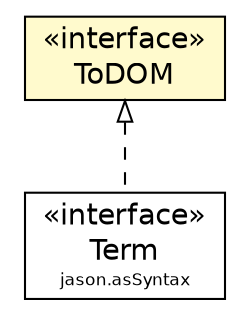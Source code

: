 #!/usr/local/bin/dot
#
# Class diagram 
# Generated by UMLGraph version 5.1 (http://www.umlgraph.org/)
#

digraph G {
	edge [fontname="Helvetica",fontsize=10,labelfontname="Helvetica",labelfontsize=10];
	node [fontname="Helvetica",fontsize=10,shape=plaintext];
	nodesep=0.25;
	ranksep=0.5;
	// jason.asSyntax.Term
	c68160 [label=<<table title="jason.asSyntax.Term" border="0" cellborder="1" cellspacing="0" cellpadding="2" port="p" href="../asSyntax/Term.html">
		<tr><td><table border="0" cellspacing="0" cellpadding="1">
<tr><td align="center" balign="center"> &#171;interface&#187; </td></tr>
<tr><td align="center" balign="center"> Term </td></tr>
<tr><td align="center" balign="center"><font point-size="8.0"> jason.asSyntax </font></td></tr>
		</table></td></tr>
		</table>>, fontname="Helvetica", fontcolor="black", fontsize=14.0];
	// jason.util.ToDOM
	c68375 [label=<<table title="jason.util.ToDOM" border="0" cellborder="1" cellspacing="0" cellpadding="2" port="p" bgcolor="lemonChiffon" href="./ToDOM.html">
		<tr><td><table border="0" cellspacing="0" cellpadding="1">
<tr><td align="center" balign="center"> &#171;interface&#187; </td></tr>
<tr><td align="center" balign="center"> ToDOM </td></tr>
		</table></td></tr>
		</table>>, fontname="Helvetica", fontcolor="black", fontsize=14.0];
	//jason.asSyntax.Term implements jason.util.ToDOM
	c68375:p -> c68160:p [dir=back,arrowtail=empty,style=dashed];
}

